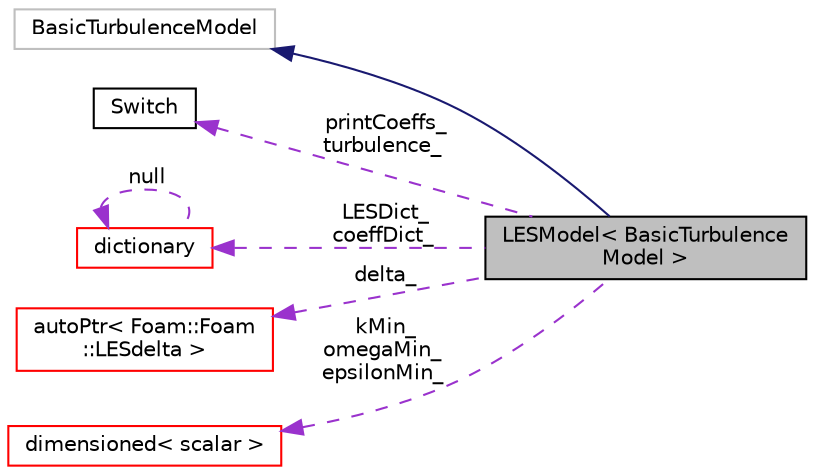 digraph "LESModel&lt; BasicTurbulenceModel &gt;"
{
  bgcolor="transparent";
  edge [fontname="Helvetica",fontsize="10",labelfontname="Helvetica",labelfontsize="10"];
  node [fontname="Helvetica",fontsize="10",shape=record];
  rankdir="LR";
  Node18 [label="LESModel\< BasicTurbulence\lModel \>",height=0.2,width=0.4,color="black", fillcolor="grey75", style="filled", fontcolor="black"];
  Node19 -> Node18 [dir="back",color="midnightblue",fontsize="10",style="solid",fontname="Helvetica"];
  Node19 [label="BasicTurbulenceModel",height=0.2,width=0.4,color="grey75"];
  Node20 -> Node18 [dir="back",color="darkorchid3",fontsize="10",style="dashed",label=" printCoeffs_\nturbulence_" ,fontname="Helvetica"];
  Node20 [label="Switch",height=0.2,width=0.4,color="black",URL="$a28781.html",tooltip="A simple wrapper around bool so that it can be read as a word: true/false, on/off, yes/no, y/n, t/f, or none. "];
  Node21 -> Node18 [dir="back",color="darkorchid3",fontsize="10",style="dashed",label=" LESDict_\ncoeffDict_" ,fontname="Helvetica"];
  Node21 [label="dictionary",height=0.2,width=0.4,color="red",URL="$a27129.html",tooltip="A list of keyword definitions, which are a keyword followed by any number of values (e..."];
  Node21 -> Node21 [dir="back",color="darkorchid3",fontsize="10",style="dashed",label=" null" ,fontname="Helvetica"];
  Node26 -> Node18 [dir="back",color="darkorchid3",fontsize="10",style="dashed",label=" delta_" ,fontname="Helvetica"];
  Node26 [label="autoPtr\< Foam::Foam\l::LESdelta \>",height=0.2,width=0.4,color="red",URL="$a27073.html"];
  Node28 -> Node18 [dir="back",color="darkorchid3",fontsize="10",style="dashed",label=" kMin_\nomegaMin_\nepsilonMin_" ,fontname="Helvetica"];
  Node28 [label="dimensioned\< scalar \>",height=0.2,width=0.4,color="red",URL="$a27473.html"];
}
